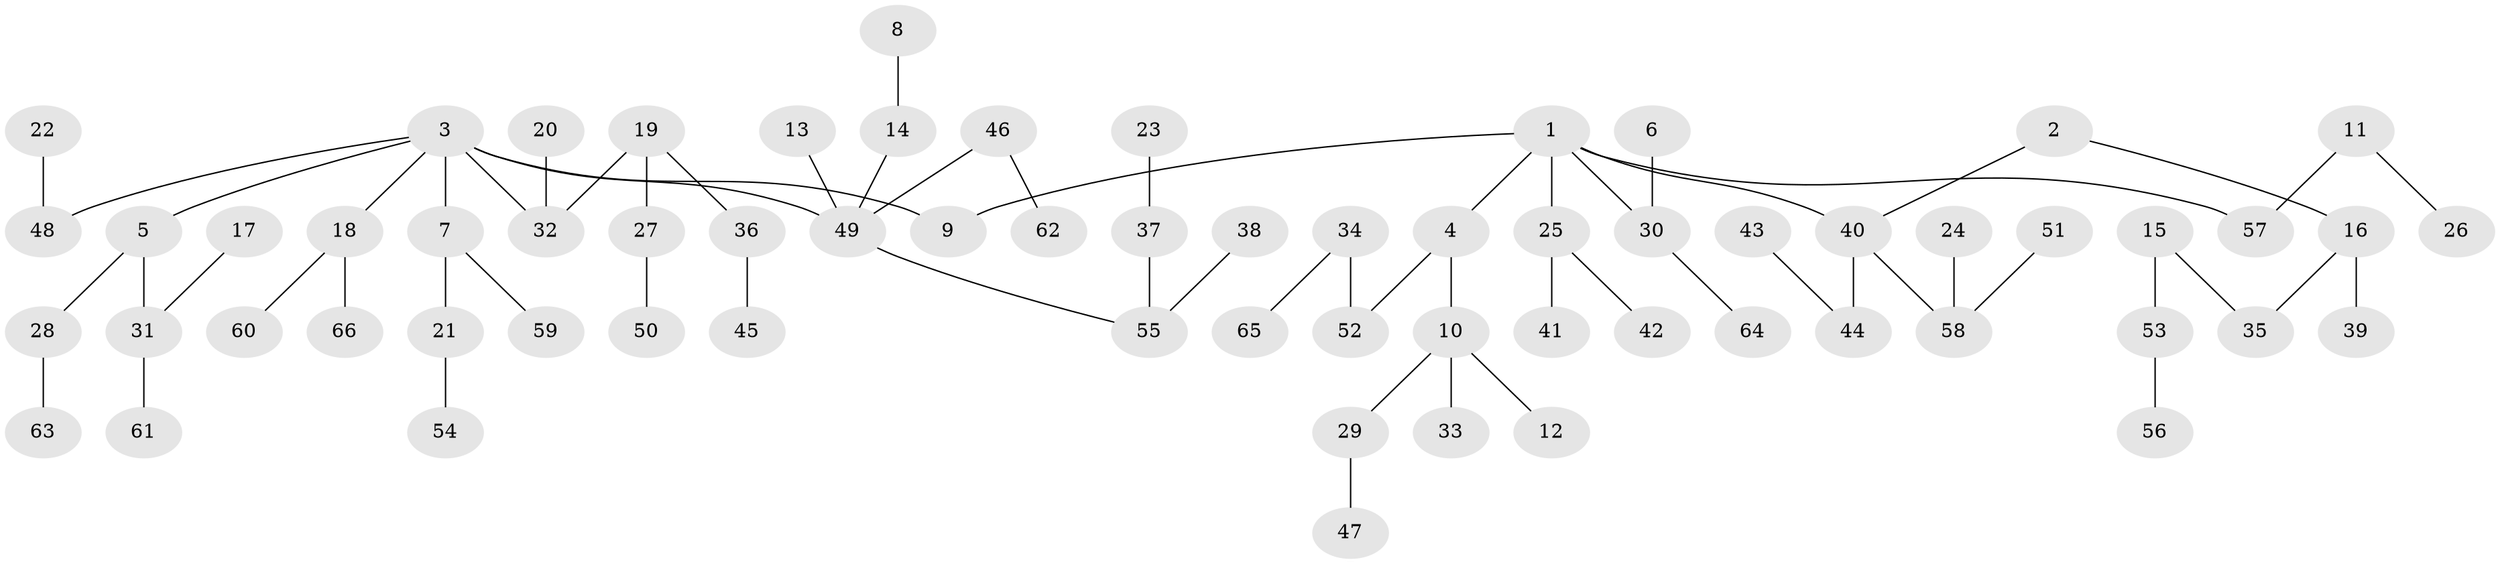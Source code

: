 // original degree distribution, {6: 0.018518518518518517, 5: 0.018518518518518517, 3: 0.16666666666666666, 2: 0.19444444444444445, 8: 0.009259259259259259, 1: 0.5185185185185185, 4: 0.07407407407407407}
// Generated by graph-tools (version 1.1) at 2025/37/03/04/25 23:37:17]
// undirected, 66 vertices, 65 edges
graph export_dot {
  node [color=gray90,style=filled];
  1;
  2;
  3;
  4;
  5;
  6;
  7;
  8;
  9;
  10;
  11;
  12;
  13;
  14;
  15;
  16;
  17;
  18;
  19;
  20;
  21;
  22;
  23;
  24;
  25;
  26;
  27;
  28;
  29;
  30;
  31;
  32;
  33;
  34;
  35;
  36;
  37;
  38;
  39;
  40;
  41;
  42;
  43;
  44;
  45;
  46;
  47;
  48;
  49;
  50;
  51;
  52;
  53;
  54;
  55;
  56;
  57;
  58;
  59;
  60;
  61;
  62;
  63;
  64;
  65;
  66;
  1 -- 4 [weight=1.0];
  1 -- 9 [weight=1.0];
  1 -- 25 [weight=1.0];
  1 -- 30 [weight=1.0];
  1 -- 40 [weight=1.0];
  1 -- 57 [weight=1.0];
  2 -- 16 [weight=1.0];
  2 -- 40 [weight=1.0];
  3 -- 5 [weight=1.0];
  3 -- 7 [weight=1.0];
  3 -- 9 [weight=1.0];
  3 -- 18 [weight=1.0];
  3 -- 32 [weight=1.0];
  3 -- 48 [weight=1.0];
  3 -- 49 [weight=1.0];
  4 -- 10 [weight=1.0];
  4 -- 52 [weight=1.0];
  5 -- 28 [weight=1.0];
  5 -- 31 [weight=1.0];
  6 -- 30 [weight=1.0];
  7 -- 21 [weight=1.0];
  7 -- 59 [weight=1.0];
  8 -- 14 [weight=1.0];
  10 -- 12 [weight=1.0];
  10 -- 29 [weight=1.0];
  10 -- 33 [weight=1.0];
  11 -- 26 [weight=1.0];
  11 -- 57 [weight=1.0];
  13 -- 49 [weight=1.0];
  14 -- 49 [weight=1.0];
  15 -- 35 [weight=1.0];
  15 -- 53 [weight=1.0];
  16 -- 35 [weight=1.0];
  16 -- 39 [weight=1.0];
  17 -- 31 [weight=1.0];
  18 -- 60 [weight=1.0];
  18 -- 66 [weight=1.0];
  19 -- 27 [weight=1.0];
  19 -- 32 [weight=1.0];
  19 -- 36 [weight=1.0];
  20 -- 32 [weight=1.0];
  21 -- 54 [weight=1.0];
  22 -- 48 [weight=1.0];
  23 -- 37 [weight=1.0];
  24 -- 58 [weight=1.0];
  25 -- 41 [weight=1.0];
  25 -- 42 [weight=1.0];
  27 -- 50 [weight=1.0];
  28 -- 63 [weight=1.0];
  29 -- 47 [weight=1.0];
  30 -- 64 [weight=1.0];
  31 -- 61 [weight=1.0];
  34 -- 52 [weight=1.0];
  34 -- 65 [weight=1.0];
  36 -- 45 [weight=1.0];
  37 -- 55 [weight=1.0];
  38 -- 55 [weight=1.0];
  40 -- 44 [weight=1.0];
  40 -- 58 [weight=1.0];
  43 -- 44 [weight=1.0];
  46 -- 49 [weight=1.0];
  46 -- 62 [weight=1.0];
  49 -- 55 [weight=1.0];
  51 -- 58 [weight=1.0];
  53 -- 56 [weight=1.0];
}
